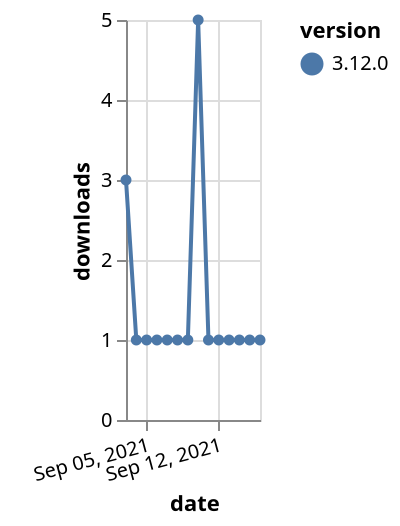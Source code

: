 {"$schema": "https://vega.github.io/schema/vega-lite/v5.json", "description": "A simple bar chart with embedded data.", "data": {"values": [{"date": "2021-09-03", "total": 489, "delta": 3, "version": "3.12.0"}, {"date": "2021-09-04", "total": 490, "delta": 1, "version": "3.12.0"}, {"date": "2021-09-05", "total": 491, "delta": 1, "version": "3.12.0"}, {"date": "2021-09-06", "total": 492, "delta": 1, "version": "3.12.0"}, {"date": "2021-09-07", "total": 493, "delta": 1, "version": "3.12.0"}, {"date": "2021-09-08", "total": 494, "delta": 1, "version": "3.12.0"}, {"date": "2021-09-09", "total": 495, "delta": 1, "version": "3.12.0"}, {"date": "2021-09-10", "total": 500, "delta": 5, "version": "3.12.0"}, {"date": "2021-09-11", "total": 501, "delta": 1, "version": "3.12.0"}, {"date": "2021-09-12", "total": 502, "delta": 1, "version": "3.12.0"}, {"date": "2021-09-13", "total": 503, "delta": 1, "version": "3.12.0"}, {"date": "2021-09-14", "total": 504, "delta": 1, "version": "3.12.0"}, {"date": "2021-09-15", "total": 505, "delta": 1, "version": "3.12.0"}, {"date": "2021-09-16", "total": 506, "delta": 1, "version": "3.12.0"}]}, "width": "container", "mark": {"type": "line", "point": {"filled": true}}, "encoding": {"x": {"field": "date", "type": "temporal", "timeUnit": "yearmonthdate", "title": "date", "axis": {"labelAngle": -15}}, "y": {"field": "delta", "type": "quantitative", "title": "downloads"}, "color": {"field": "version", "type": "nominal"}, "tooltip": {"field": "delta"}}}